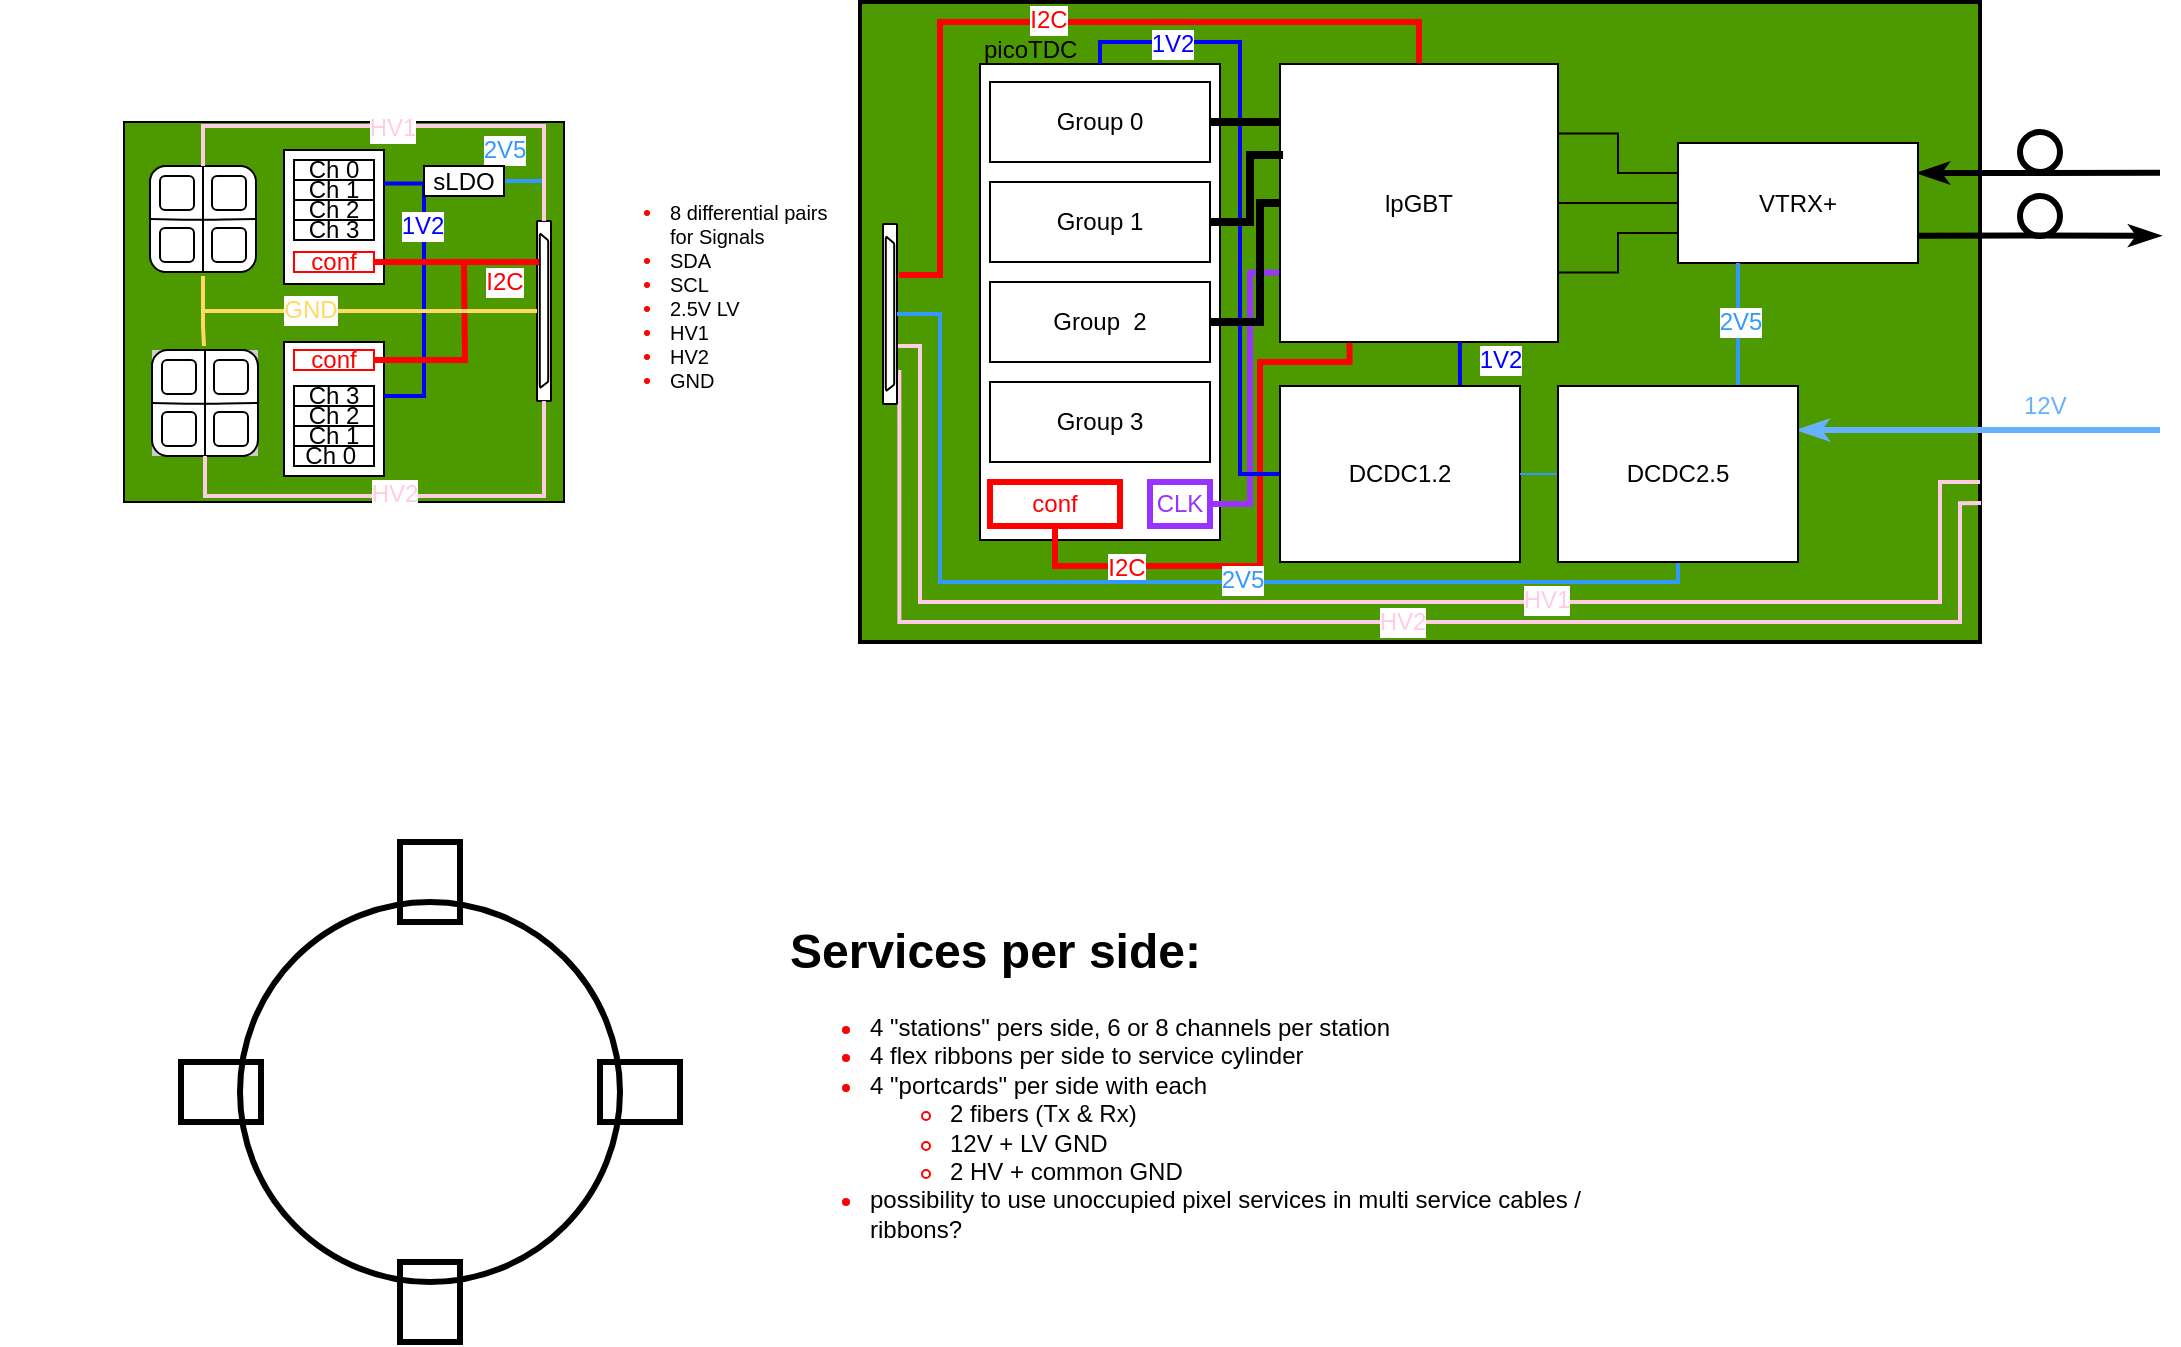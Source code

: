 <mxfile version="12.2.0" type="github" pages="1">
  <diagram id="Frn9aJNmmwSkINzCRHeM" name="Page-1">
    <mxGraphModel dx="1284" dy="1164" grid="1" gridSize="10" guides="1" tooltips="1" connect="1" arrows="1" fold="1" page="1" pageScale="1" pageWidth="1169" pageHeight="827" math="0" shadow="0">
      <root>
        <mxCell id="0"/>
        <mxCell id="1" parent="0"/>
        <mxCell id="MB5PJWDBHCLlXFMCpelG-78" value="" style="rounded=0;whiteSpace=wrap;html=1;strokeColor=#000000;fontColor=#FF0000;fillColor=#4D9900;strokeWidth=2;" vertex="1" parent="1">
          <mxGeometry x="510" y="70" width="560" height="320" as="geometry"/>
        </mxCell>
        <mxCell id="MB5PJWDBHCLlXFMCpelG-130" style="edgeStyle=orthogonalEdgeStyle;rounded=0;orthogonalLoop=1;jettySize=auto;html=1;exitX=1.001;exitY=0.783;exitDx=0;exitDy=0;entryX=0.189;entryY=1.167;entryDx=0;entryDy=0;entryPerimeter=0;endArrow=none;endFill=0;strokeColor=#FFCCE6;strokeWidth=2;fontColor=#FF0000;exitPerimeter=0;" edge="1" parent="1" source="MB5PJWDBHCLlXFMCpelG-78" target="MB5PJWDBHCLlXFMCpelG-80">
          <mxGeometry relative="1" as="geometry">
            <Array as="points">
              <mxPoint x="1060" y="321"/>
              <mxPoint x="1060" y="380"/>
              <mxPoint x="530" y="380"/>
            </Array>
          </mxGeometry>
        </mxCell>
        <mxCell id="MB5PJWDBHCLlXFMCpelG-144" value="&lt;font color=&quot;#ffcce6&quot;&gt;HV2&lt;/font&gt;" style="text;html=1;resizable=0;points=[];align=center;verticalAlign=middle;labelBackgroundColor=#ffffff;fontColor=#FF0000;" vertex="1" connectable="0" parent="MB5PJWDBHCLlXFMCpelG-130">
          <mxGeometry x="-0.038" relative="1" as="geometry">
            <mxPoint as="offset"/>
          </mxGeometry>
        </mxCell>
        <mxCell id="MB5PJWDBHCLlXFMCpelG-129" style="edgeStyle=orthogonalEdgeStyle;rounded=0;orthogonalLoop=1;jettySize=auto;html=1;exitX=1;exitY=0.75;exitDx=0;exitDy=0;entryX=0.322;entryY=0.976;entryDx=0;entryDy=0;entryPerimeter=0;endArrow=none;endFill=0;strokeColor=#FFCCE6;strokeWidth=2;fontColor=#FF0000;" edge="1" parent="1" source="MB5PJWDBHCLlXFMCpelG-78" target="MB5PJWDBHCLlXFMCpelG-80">
          <mxGeometry relative="1" as="geometry">
            <Array as="points">
              <mxPoint x="1050" y="310"/>
              <mxPoint x="1050" y="370"/>
              <mxPoint x="540" y="370"/>
              <mxPoint x="540" y="242"/>
            </Array>
          </mxGeometry>
        </mxCell>
        <mxCell id="MB5PJWDBHCLlXFMCpelG-143" value="&lt;font color=&quot;#ffcce6&quot;&gt;HV1&lt;/font&gt;" style="text;html=1;resizable=0;points=[];align=center;verticalAlign=middle;labelBackgroundColor=#ffffff;fontColor=#FF0000;" vertex="1" connectable="0" parent="MB5PJWDBHCLlXFMCpelG-129">
          <mxGeometry x="-0.24" y="-1" relative="1" as="geometry">
            <mxPoint as="offset"/>
          </mxGeometry>
        </mxCell>
        <mxCell id="MB5PJWDBHCLlXFMCpelG-80" value="" style="pointerEvents=1;verticalLabelPosition=bottom;shadow=0;dashed=0;align=center;fillColor=#ffffff;html=1;verticalAlign=top;strokeWidth=1;shape=mxgraph.electrical.miscellaneous.large_d_connector;rotation=-90;" vertex="1" parent="1">
          <mxGeometry x="480" y="222.5" width="90" height="7" as="geometry"/>
        </mxCell>
        <mxCell id="MB5PJWDBHCLlXFMCpelG-81" value="" style="group;fillColor=#ffffff;" vertex="1" connectable="0" parent="1">
          <mxGeometry x="80" y="130" width="255" height="192" as="geometry"/>
        </mxCell>
        <mxCell id="MB5PJWDBHCLlXFMCpelG-1" value="" style="rounded=0;whiteSpace=wrap;html=1;fillColor=#4D9900;" vertex="1" parent="MB5PJWDBHCLlXFMCpelG-81">
          <mxGeometry x="62" width="220" height="190" as="geometry"/>
        </mxCell>
        <mxCell id="MB5PJWDBHCLlXFMCpelG-17" value="" style="group" vertex="1" connectable="0" parent="MB5PJWDBHCLlXFMCpelG-81">
          <mxGeometry x="75" y="22" width="53" height="53" as="geometry"/>
        </mxCell>
        <mxCell id="MB5PJWDBHCLlXFMCpelG-16" value="" style="group" vertex="1" connectable="0" parent="MB5PJWDBHCLlXFMCpelG-17">
          <mxGeometry width="53" height="53" as="geometry"/>
        </mxCell>
        <mxCell id="MB5PJWDBHCLlXFMCpelG-15" value="" style="group" vertex="1" connectable="0" parent="MB5PJWDBHCLlXFMCpelG-16">
          <mxGeometry width="53" height="53" as="geometry"/>
        </mxCell>
        <mxCell id="MB5PJWDBHCLlXFMCpelG-12" value="" style="rounded=1;whiteSpace=wrap;html=1;" vertex="1" parent="MB5PJWDBHCLlXFMCpelG-15">
          <mxGeometry width="53" height="53" as="geometry"/>
        </mxCell>
        <mxCell id="MB5PJWDBHCLlXFMCpelG-2" value="" style="rounded=1;whiteSpace=wrap;html=1;rotation=90;" vertex="1" parent="MB5PJWDBHCLlXFMCpelG-15">
          <mxGeometry x="5" y="5" width="17" height="17" as="geometry"/>
        </mxCell>
        <mxCell id="MB5PJWDBHCLlXFMCpelG-3" value="" style="rounded=1;whiteSpace=wrap;html=1;rotation=90;direction=south;" vertex="1" parent="MB5PJWDBHCLlXFMCpelG-15">
          <mxGeometry x="5" y="31" width="17" height="17" as="geometry"/>
        </mxCell>
        <mxCell id="MB5PJWDBHCLlXFMCpelG-4" value="" style="rounded=1;whiteSpace=wrap;html=1;rotation=90;" vertex="1" parent="MB5PJWDBHCLlXFMCpelG-15">
          <mxGeometry x="31" y="5" width="17" height="17" as="geometry"/>
        </mxCell>
        <mxCell id="MB5PJWDBHCLlXFMCpelG-5" value="" style="rounded=1;whiteSpace=wrap;html=1;rotation=90;" vertex="1" parent="MB5PJWDBHCLlXFMCpelG-15">
          <mxGeometry x="31" y="31" width="17" height="17" as="geometry"/>
        </mxCell>
        <mxCell id="MB5PJWDBHCLlXFMCpelG-13" value="" style="endArrow=none;html=1;exitX=0.5;exitY=1;exitDx=0;exitDy=0;" edge="1" parent="MB5PJWDBHCLlXFMCpelG-15" source="MB5PJWDBHCLlXFMCpelG-12">
          <mxGeometry width="50" height="50" relative="1" as="geometry">
            <mxPoint x="-23.5" y="50" as="sourcePoint"/>
            <mxPoint x="26.5" as="targetPoint"/>
          </mxGeometry>
        </mxCell>
        <mxCell id="MB5PJWDBHCLlXFMCpelG-14" value="" style="endArrow=none;html=1;entryX=1;entryY=0.5;entryDx=0;entryDy=0;exitX=0;exitY=0.5;exitDx=0;exitDy=0;" edge="1" parent="MB5PJWDBHCLlXFMCpelG-15" source="MB5PJWDBHCLlXFMCpelG-12" target="MB5PJWDBHCLlXFMCpelG-12">
          <mxGeometry width="50" height="50" relative="1" as="geometry">
            <mxPoint x="-55" y="123" as="sourcePoint"/>
            <mxPoint x="-5" y="73" as="targetPoint"/>
            <Array as="points">
              <mxPoint x="27" y="27"/>
            </Array>
          </mxGeometry>
        </mxCell>
        <mxCell id="MB5PJWDBHCLlXFMCpelG-18" value="" style="group;fillColor=#CCCCCC;" vertex="1" connectable="0" parent="MB5PJWDBHCLlXFMCpelG-81">
          <mxGeometry x="76" y="114" width="53" height="53" as="geometry"/>
        </mxCell>
        <mxCell id="MB5PJWDBHCLlXFMCpelG-19" value="" style="group" vertex="1" connectable="0" parent="MB5PJWDBHCLlXFMCpelG-18">
          <mxGeometry width="53" height="53" as="geometry"/>
        </mxCell>
        <mxCell id="MB5PJWDBHCLlXFMCpelG-20" value="" style="group" vertex="1" connectable="0" parent="MB5PJWDBHCLlXFMCpelG-19">
          <mxGeometry width="53" height="53" as="geometry"/>
        </mxCell>
        <mxCell id="MB5PJWDBHCLlXFMCpelG-21" value="" style="rounded=1;whiteSpace=wrap;html=1;" vertex="1" parent="MB5PJWDBHCLlXFMCpelG-20">
          <mxGeometry width="53" height="53" as="geometry"/>
        </mxCell>
        <mxCell id="MB5PJWDBHCLlXFMCpelG-22" value="" style="rounded=1;whiteSpace=wrap;html=1;rotation=90;" vertex="1" parent="MB5PJWDBHCLlXFMCpelG-20">
          <mxGeometry x="5" y="5" width="17" height="17" as="geometry"/>
        </mxCell>
        <mxCell id="MB5PJWDBHCLlXFMCpelG-23" value="" style="rounded=1;whiteSpace=wrap;html=1;rotation=90;direction=south;" vertex="1" parent="MB5PJWDBHCLlXFMCpelG-20">
          <mxGeometry x="5" y="31" width="17" height="17" as="geometry"/>
        </mxCell>
        <mxCell id="MB5PJWDBHCLlXFMCpelG-24" value="" style="rounded=1;whiteSpace=wrap;html=1;rotation=90;" vertex="1" parent="MB5PJWDBHCLlXFMCpelG-20">
          <mxGeometry x="31" y="5" width="17" height="17" as="geometry"/>
        </mxCell>
        <mxCell id="MB5PJWDBHCLlXFMCpelG-25" value="" style="rounded=1;whiteSpace=wrap;html=1;rotation=90;" vertex="1" parent="MB5PJWDBHCLlXFMCpelG-20">
          <mxGeometry x="31" y="31" width="17" height="17" as="geometry"/>
        </mxCell>
        <mxCell id="MB5PJWDBHCLlXFMCpelG-26" value="" style="endArrow=none;html=1;exitX=0.5;exitY=1;exitDx=0;exitDy=0;" edge="1" parent="MB5PJWDBHCLlXFMCpelG-20" source="MB5PJWDBHCLlXFMCpelG-21">
          <mxGeometry width="50" height="50" relative="1" as="geometry">
            <mxPoint x="-23.5" y="50" as="sourcePoint"/>
            <mxPoint x="26.5" as="targetPoint"/>
          </mxGeometry>
        </mxCell>
        <mxCell id="MB5PJWDBHCLlXFMCpelG-27" value="" style="endArrow=none;html=1;entryX=1;entryY=0.5;entryDx=0;entryDy=0;exitX=0;exitY=0.5;exitDx=0;exitDy=0;" edge="1" parent="MB5PJWDBHCLlXFMCpelG-20" source="MB5PJWDBHCLlXFMCpelG-21" target="MB5PJWDBHCLlXFMCpelG-21">
          <mxGeometry width="50" height="50" relative="1" as="geometry">
            <mxPoint x="-55" y="123" as="sourcePoint"/>
            <mxPoint x="-5" y="73" as="targetPoint"/>
            <Array as="points">
              <mxPoint x="27" y="27"/>
            </Array>
          </mxGeometry>
        </mxCell>
        <mxCell id="MB5PJWDBHCLlXFMCpelG-29" value="" style="rounded=0;whiteSpace=wrap;html=1;" vertex="1" parent="MB5PJWDBHCLlXFMCpelG-81">
          <mxGeometry x="142" y="14" width="50" height="67" as="geometry"/>
        </mxCell>
        <mxCell id="MB5PJWDBHCLlXFMCpelG-30" value="" style="rounded=0;whiteSpace=wrap;html=1;" vertex="1" parent="MB5PJWDBHCLlXFMCpelG-81">
          <mxGeometry x="142" y="110" width="50" height="67" as="geometry"/>
        </mxCell>
        <mxCell id="MB5PJWDBHCLlXFMCpelG-114" style="edgeStyle=orthogonalEdgeStyle;rounded=0;orthogonalLoop=1;jettySize=auto;html=1;exitX=1;exitY=0.5;exitDx=0;exitDy=0;entryX=1;entryY=0.5;entryDx=0;entryDy=0;entryPerimeter=0;endArrow=none;endFill=0;strokeColor=#3399FF;strokeWidth=2;fontColor=#FF0000;" edge="1" parent="MB5PJWDBHCLlXFMCpelG-81" source="MB5PJWDBHCLlXFMCpelG-31" target="MB5PJWDBHCLlXFMCpelG-33">
          <mxGeometry relative="1" as="geometry"/>
        </mxCell>
        <mxCell id="MB5PJWDBHCLlXFMCpelG-136" value="&lt;font color=&quot;#3399ff&quot;&gt;2V5&lt;/font&gt;" style="text;html=1;resizable=0;points=[];align=center;verticalAlign=middle;labelBackgroundColor=#ffffff;fontColor=#FF0000;" vertex="1" connectable="0" parent="MB5PJWDBHCLlXFMCpelG-114">
          <mxGeometry x="-0.533" y="-1" relative="1" as="geometry">
            <mxPoint x="-9.5" y="-16.5" as="offset"/>
          </mxGeometry>
        </mxCell>
        <mxCell id="MB5PJWDBHCLlXFMCpelG-115" style="edgeStyle=orthogonalEdgeStyle;rounded=0;orthogonalLoop=1;jettySize=auto;html=1;exitX=1;exitY=0.403;exitDx=0;exitDy=0;entryX=1;entryY=0.25;entryDx=0;entryDy=0;endArrow=none;endFill=0;strokeColor=#0000FF;strokeWidth=2;fontColor=#FF0000;exitPerimeter=0;" edge="1" parent="MB5PJWDBHCLlXFMCpelG-81" source="MB5PJWDBHCLlXFMCpelG-30" target="MB5PJWDBHCLlXFMCpelG-29">
          <mxGeometry relative="1" as="geometry"/>
        </mxCell>
        <mxCell id="MB5PJWDBHCLlXFMCpelG-135" value="&lt;font color=&quot;#0000ff&quot;&gt;1V2&lt;/font&gt;" style="text;html=1;resizable=0;points=[];align=center;verticalAlign=middle;labelBackgroundColor=#ffffff;fontColor=#FF0000;" vertex="1" connectable="0" parent="MB5PJWDBHCLlXFMCpelG-115">
          <mxGeometry x="0.436" y="1" relative="1" as="geometry">
            <mxPoint as="offset"/>
          </mxGeometry>
        </mxCell>
        <mxCell id="MB5PJWDBHCLlXFMCpelG-31" value="sLDO" style="rounded=0;whiteSpace=wrap;html=1;rotation=0;" vertex="1" parent="MB5PJWDBHCLlXFMCpelG-81">
          <mxGeometry x="212" y="22" width="40" height="15" as="geometry"/>
        </mxCell>
        <mxCell id="MB5PJWDBHCLlXFMCpelG-33" value="" style="pointerEvents=1;verticalLabelPosition=bottom;shadow=0;dashed=0;align=center;fillColor=#ffffff;html=1;verticalAlign=top;strokeWidth=1;shape=mxgraph.electrical.miscellaneous.large_d_connector;rotation=-90;" vertex="1" parent="MB5PJWDBHCLlXFMCpelG-81">
          <mxGeometry x="227" y="91" width="90" height="7" as="geometry"/>
        </mxCell>
        <mxCell id="MB5PJWDBHCLlXFMCpelG-38" value="" style="group" vertex="1" connectable="0" parent="MB5PJWDBHCLlXFMCpelG-81">
          <mxGeometry x="147" y="19" width="40" height="40" as="geometry"/>
        </mxCell>
        <mxCell id="MB5PJWDBHCLlXFMCpelG-34" value="Ch 0" style="rounded=0;whiteSpace=wrap;html=1;" vertex="1" parent="MB5PJWDBHCLlXFMCpelG-38">
          <mxGeometry width="40" height="10" as="geometry"/>
        </mxCell>
        <mxCell id="MB5PJWDBHCLlXFMCpelG-35" value="Ch 1" style="rounded=0;whiteSpace=wrap;html=1;" vertex="1" parent="MB5PJWDBHCLlXFMCpelG-38">
          <mxGeometry y="10" width="40" height="10" as="geometry"/>
        </mxCell>
        <mxCell id="MB5PJWDBHCLlXFMCpelG-36" value="Ch 2" style="rounded=0;whiteSpace=wrap;html=1;" vertex="1" parent="MB5PJWDBHCLlXFMCpelG-38">
          <mxGeometry y="20" width="40" height="10" as="geometry"/>
        </mxCell>
        <mxCell id="MB5PJWDBHCLlXFMCpelG-37" value="Ch 3" style="rounded=0;whiteSpace=wrap;html=1;" vertex="1" parent="MB5PJWDBHCLlXFMCpelG-38">
          <mxGeometry y="30" width="40" height="10" as="geometry"/>
        </mxCell>
        <mxCell id="MB5PJWDBHCLlXFMCpelG-39" value="" style="group" vertex="1" connectable="0" parent="MB5PJWDBHCLlXFMCpelG-81">
          <mxGeometry x="147" y="132" width="40" height="40" as="geometry"/>
        </mxCell>
        <mxCell id="MB5PJWDBHCLlXFMCpelG-40" value="Ch 3" style="rounded=0;whiteSpace=wrap;html=1;" vertex="1" parent="MB5PJWDBHCLlXFMCpelG-39">
          <mxGeometry width="40" height="10" as="geometry"/>
        </mxCell>
        <mxCell id="MB5PJWDBHCLlXFMCpelG-41" value="Ch 2" style="rounded=0;whiteSpace=wrap;html=1;" vertex="1" parent="MB5PJWDBHCLlXFMCpelG-39">
          <mxGeometry y="10" width="40" height="10" as="geometry"/>
        </mxCell>
        <mxCell id="MB5PJWDBHCLlXFMCpelG-42" value="Ch 1" style="rounded=0;whiteSpace=wrap;html=1;" vertex="1" parent="MB5PJWDBHCLlXFMCpelG-39">
          <mxGeometry y="20" width="40" height="10" as="geometry"/>
        </mxCell>
        <mxCell id="MB5PJWDBHCLlXFMCpelG-43" value="Ch 0&amp;nbsp;" style="rounded=0;whiteSpace=wrap;html=1;" vertex="1" parent="MB5PJWDBHCLlXFMCpelG-39">
          <mxGeometry y="30" width="40" height="10" as="geometry"/>
        </mxCell>
        <mxCell id="MB5PJWDBHCLlXFMCpelG-112" style="edgeStyle=orthogonalEdgeStyle;rounded=0;orthogonalLoop=1;jettySize=auto;html=1;exitX=1;exitY=0.5;exitDx=0;exitDy=0;entryX=0.772;entryY=0.143;entryDx=0;entryDy=0;entryPerimeter=0;endArrow=none;endFill=0;strokeColor=#FF0000;strokeWidth=3;fontColor=#FF0000;" edge="1" parent="MB5PJWDBHCLlXFMCpelG-81" source="MB5PJWDBHCLlXFMCpelG-52" target="MB5PJWDBHCLlXFMCpelG-33">
          <mxGeometry relative="1" as="geometry"/>
        </mxCell>
        <mxCell id="MB5PJWDBHCLlXFMCpelG-134" value="I2C" style="text;html=1;resizable=0;points=[];align=center;verticalAlign=middle;labelBackgroundColor=#ffffff;fontColor=#FF0000;" vertex="1" connectable="0" parent="MB5PJWDBHCLlXFMCpelG-112">
          <mxGeometry x="0.177" relative="1" as="geometry">
            <mxPoint x="16.5" y="10" as="offset"/>
          </mxGeometry>
        </mxCell>
        <mxCell id="MB5PJWDBHCLlXFMCpelG-52" value="conf" style="rounded=0;whiteSpace=wrap;html=1;fontColor=#FF0000;strokeColor=#FF0000;" vertex="1" parent="MB5PJWDBHCLlXFMCpelG-81">
          <mxGeometry x="147" y="65" width="40" height="10" as="geometry"/>
        </mxCell>
        <mxCell id="MB5PJWDBHCLlXFMCpelG-53" value="conf" style="rounded=0;whiteSpace=wrap;html=1;strokeColor=#FF0000;fontColor=#FF0000;" vertex="1" parent="MB5PJWDBHCLlXFMCpelG-81">
          <mxGeometry x="147" y="114" width="40" height="10" as="geometry"/>
        </mxCell>
        <mxCell id="MB5PJWDBHCLlXFMCpelG-116" style="edgeStyle=orthogonalEdgeStyle;rounded=0;orthogonalLoop=1;jettySize=auto;html=1;exitX=0.5;exitY=1;exitDx=0;exitDy=0;entryX=0;entryY=0.5;entryDx=0;entryDy=0;entryPerimeter=0;endArrow=none;endFill=0;strokeColor=#FFCCE6;strokeWidth=2;fontColor=#FF0000;" edge="1" parent="MB5PJWDBHCLlXFMCpelG-81" source="MB5PJWDBHCLlXFMCpelG-21" target="MB5PJWDBHCLlXFMCpelG-33">
          <mxGeometry relative="1" as="geometry"/>
        </mxCell>
        <mxCell id="MB5PJWDBHCLlXFMCpelG-132" value="&lt;font color=&quot;#ffcce6&quot;&gt;HV2&lt;/font&gt;" style="text;html=1;resizable=0;points=[];align=center;verticalAlign=middle;labelBackgroundColor=#ffffff;fontColor=#FF0000;" vertex="1" connectable="0" parent="MB5PJWDBHCLlXFMCpelG-116">
          <mxGeometry x="-0.036" y="1" relative="1" as="geometry">
            <mxPoint as="offset"/>
          </mxGeometry>
        </mxCell>
        <mxCell id="MB5PJWDBHCLlXFMCpelG-117" style="edgeStyle=orthogonalEdgeStyle;rounded=0;orthogonalLoop=1;jettySize=auto;html=1;exitX=0.5;exitY=0;exitDx=0;exitDy=0;entryX=1;entryY=0.5;entryDx=0;entryDy=0;entryPerimeter=0;endArrow=none;endFill=0;strokeColor=#FFCCE6;strokeWidth=2;fontColor=#FF0000;" edge="1" parent="MB5PJWDBHCLlXFMCpelG-81" source="MB5PJWDBHCLlXFMCpelG-12" target="MB5PJWDBHCLlXFMCpelG-33">
          <mxGeometry relative="1" as="geometry"/>
        </mxCell>
        <mxCell id="MB5PJWDBHCLlXFMCpelG-133" value="&lt;font color=&quot;#ffcce6&quot;&gt;HV1&lt;/font&gt;" style="text;html=1;resizable=0;points=[];align=center;verticalAlign=middle;labelBackgroundColor=#ffffff;fontColor=#FF0000;" vertex="1" connectable="0" parent="MB5PJWDBHCLlXFMCpelG-117">
          <mxGeometry x="-0.042" y="-1" relative="1" as="geometry">
            <mxPoint as="offset"/>
          </mxGeometry>
        </mxCell>
        <mxCell id="MB5PJWDBHCLlXFMCpelG-89" value="" style="group" vertex="1" connectable="0" parent="1">
          <mxGeometry x="570" y="101" width="120" height="238" as="geometry"/>
        </mxCell>
        <mxCell id="MB5PJWDBHCLlXFMCpelG-79" value="" style="rounded=0;whiteSpace=wrap;html=1;strokeColor=#000000;fontColor=#FF0000;align=left;" vertex="1" parent="MB5PJWDBHCLlXFMCpelG-89">
          <mxGeometry width="120" height="238" as="geometry"/>
        </mxCell>
        <mxCell id="MB5PJWDBHCLlXFMCpelG-83" value="&lt;font color=&quot;#000000&quot;&gt;Group 0&lt;/font&gt;" style="rounded=0;whiteSpace=wrap;html=1;strokeColor=#000000;fontColor=#FF0000;" vertex="1" parent="MB5PJWDBHCLlXFMCpelG-89">
          <mxGeometry x="5" y="9" width="110" height="40" as="geometry"/>
        </mxCell>
        <mxCell id="MB5PJWDBHCLlXFMCpelG-84" value="&lt;font color=&quot;#000000&quot;&gt;Group 1&lt;/font&gt;" style="rounded=0;whiteSpace=wrap;html=1;strokeColor=#000000;fontColor=#FF0000;" vertex="1" parent="MB5PJWDBHCLlXFMCpelG-89">
          <mxGeometry x="5" y="59" width="110" height="40" as="geometry"/>
        </mxCell>
        <mxCell id="MB5PJWDBHCLlXFMCpelG-85" value="&lt;font color=&quot;#000000&quot;&gt;Group &amp;nbsp;2&lt;/font&gt;" style="rounded=0;whiteSpace=wrap;html=1;strokeColor=#000000;fontColor=#FF0000;" vertex="1" parent="MB5PJWDBHCLlXFMCpelG-89">
          <mxGeometry x="5" y="109" width="110" height="40" as="geometry"/>
        </mxCell>
        <mxCell id="MB5PJWDBHCLlXFMCpelG-86" value="&lt;font color=&quot;#000000&quot;&gt;Group 3&lt;/font&gt;" style="rounded=0;whiteSpace=wrap;html=1;strokeColor=#000000;fontColor=#FF0000;" vertex="1" parent="MB5PJWDBHCLlXFMCpelG-89">
          <mxGeometry x="5" y="159" width="110" height="40" as="geometry"/>
        </mxCell>
        <mxCell id="MB5PJWDBHCLlXFMCpelG-87" value="conf" style="rounded=0;whiteSpace=wrap;html=1;strokeColor=#FF0000;fontColor=#FF0000;strokeWidth=3;" vertex="1" parent="MB5PJWDBHCLlXFMCpelG-89">
          <mxGeometry x="5" y="209" width="65" height="22" as="geometry"/>
        </mxCell>
        <mxCell id="MB5PJWDBHCLlXFMCpelG-88" value="&lt;font color=&quot;#9933ff&quot;&gt;CLK&lt;/font&gt;" style="rounded=0;whiteSpace=wrap;html=1;strokeColor=#9933FF;fontColor=#FF0000;strokeWidth=3;" vertex="1" parent="MB5PJWDBHCLlXFMCpelG-89">
          <mxGeometry x="85" y="209" width="30" height="22" as="geometry"/>
        </mxCell>
        <mxCell id="MB5PJWDBHCLlXFMCpelG-101" style="edgeStyle=orthogonalEdgeStyle;rounded=0;orthogonalLoop=1;jettySize=auto;html=1;exitX=0;exitY=0.75;exitDx=0;exitDy=0;entryX=1;entryY=0.5;entryDx=0;entryDy=0;endArrow=none;endFill=0;strokeColor=#9933FF;fontColor=#FF0000;strokeWidth=3;" edge="1" parent="1" source="MB5PJWDBHCLlXFMCpelG-90" target="MB5PJWDBHCLlXFMCpelG-88">
          <mxGeometry relative="1" as="geometry">
            <Array as="points">
              <mxPoint x="705" y="205"/>
              <mxPoint x="705" y="321"/>
            </Array>
          </mxGeometry>
        </mxCell>
        <mxCell id="MB5PJWDBHCLlXFMCpelG-102" style="edgeStyle=orthogonalEdgeStyle;rounded=0;orthogonalLoop=1;jettySize=auto;html=1;exitX=0.25;exitY=1;exitDx=0;exitDy=0;entryX=0.5;entryY=1;entryDx=0;entryDy=0;endArrow=none;endFill=0;strokeColor=#FF0000;fontColor=#FF0000;strokeWidth=3;" edge="1" parent="1" source="MB5PJWDBHCLlXFMCpelG-90" target="MB5PJWDBHCLlXFMCpelG-87">
          <mxGeometry relative="1" as="geometry">
            <Array as="points">
              <mxPoint x="755" y="250"/>
              <mxPoint x="710" y="250"/>
              <mxPoint x="710" y="352"/>
              <mxPoint x="608" y="352"/>
            </Array>
          </mxGeometry>
        </mxCell>
        <mxCell id="MB5PJWDBHCLlXFMCpelG-139" value="I2C" style="text;html=1;resizable=0;points=[];align=center;verticalAlign=middle;labelBackgroundColor=#ffffff;fontColor=#FF0000;" vertex="1" connectable="0" parent="MB5PJWDBHCLlXFMCpelG-102">
          <mxGeometry x="0.604" y="1" relative="1" as="geometry">
            <mxPoint as="offset"/>
          </mxGeometry>
        </mxCell>
        <mxCell id="MB5PJWDBHCLlXFMCpelG-103" style="edgeStyle=orthogonalEdgeStyle;rounded=0;orthogonalLoop=1;jettySize=auto;html=1;exitX=0.5;exitY=0;exitDx=0;exitDy=0;entryX=0.717;entryY=1.143;entryDx=0;entryDy=0;entryPerimeter=0;endArrow=none;endFill=0;strokeColor=#FF0000;fontColor=#FF0000;strokeWidth=3;" edge="1" parent="1" source="MB5PJWDBHCLlXFMCpelG-90" target="MB5PJWDBHCLlXFMCpelG-80">
          <mxGeometry relative="1" as="geometry">
            <Array as="points">
              <mxPoint x="790" y="80"/>
              <mxPoint x="550" y="80"/>
              <mxPoint x="550" y="207"/>
            </Array>
          </mxGeometry>
        </mxCell>
        <mxCell id="MB5PJWDBHCLlXFMCpelG-140" value="I2C" style="text;html=1;resizable=0;points=[];align=center;verticalAlign=middle;labelBackgroundColor=#ffffff;fontColor=#FF0000;" vertex="1" connectable="0" parent="MB5PJWDBHCLlXFMCpelG-103">
          <mxGeometry x="0.016" y="-1" relative="1" as="geometry">
            <mxPoint as="offset"/>
          </mxGeometry>
        </mxCell>
        <mxCell id="MB5PJWDBHCLlXFMCpelG-90" value="&lt;font color=&quot;#000000&quot;&gt;lpGBT&lt;/font&gt;" style="whiteSpace=wrap;html=1;aspect=fixed;strokeColor=#000000;fontColor=#FF0000;" vertex="1" parent="1">
          <mxGeometry x="720" y="101" width="139" height="139" as="geometry"/>
        </mxCell>
        <mxCell id="MB5PJWDBHCLlXFMCpelG-105" style="edgeStyle=orthogonalEdgeStyle;rounded=0;orthogonalLoop=1;jettySize=auto;html=1;exitX=0;exitY=0.25;exitDx=0;exitDy=0;entryX=1;entryY=0.25;entryDx=0;entryDy=0;endArrow=none;endFill=0;strokeColor=#000000;fontColor=#FF0000;" edge="1" parent="1" source="MB5PJWDBHCLlXFMCpelG-91" target="MB5PJWDBHCLlXFMCpelG-90">
          <mxGeometry relative="1" as="geometry"/>
        </mxCell>
        <mxCell id="MB5PJWDBHCLlXFMCpelG-106" style="edgeStyle=orthogonalEdgeStyle;rounded=0;orthogonalLoop=1;jettySize=auto;html=1;exitX=0;exitY=0.5;exitDx=0;exitDy=0;entryX=1;entryY=0.5;entryDx=0;entryDy=0;endArrow=none;endFill=0;strokeColor=#000000;fontColor=#FF0000;" edge="1" parent="1" source="MB5PJWDBHCLlXFMCpelG-91" target="MB5PJWDBHCLlXFMCpelG-90">
          <mxGeometry relative="1" as="geometry"/>
        </mxCell>
        <mxCell id="MB5PJWDBHCLlXFMCpelG-107" style="edgeStyle=orthogonalEdgeStyle;rounded=0;orthogonalLoop=1;jettySize=auto;html=1;exitX=0;exitY=0.75;exitDx=0;exitDy=0;entryX=1;entryY=0.75;entryDx=0;entryDy=0;endArrow=none;endFill=0;strokeColor=#000000;fontColor=#FF0000;" edge="1" parent="1" source="MB5PJWDBHCLlXFMCpelG-91" target="MB5PJWDBHCLlXFMCpelG-90">
          <mxGeometry relative="1" as="geometry"/>
        </mxCell>
        <mxCell id="MB5PJWDBHCLlXFMCpelG-145" style="edgeStyle=orthogonalEdgeStyle;rounded=0;orthogonalLoop=1;jettySize=auto;html=1;exitX=1;exitY=0.25;exitDx=0;exitDy=0;endArrow=none;endFill=0;strokeColor=#000000;strokeWidth=3;fontColor=#FF0000;startArrow=classicThin;startFill=1;" edge="1" parent="1" source="MB5PJWDBHCLlXFMCpelG-91">
          <mxGeometry relative="1" as="geometry">
            <mxPoint x="1160" y="155.333" as="targetPoint"/>
          </mxGeometry>
        </mxCell>
        <mxCell id="MB5PJWDBHCLlXFMCpelG-91" value="&lt;font color=&quot;#000000&quot;&gt;VTRX+&lt;/font&gt;" style="rounded=0;whiteSpace=wrap;html=1;strokeColor=#000000;fontColor=#FF0000;" vertex="1" parent="1">
          <mxGeometry x="919" y="140.5" width="120" height="60" as="geometry"/>
        </mxCell>
        <mxCell id="MB5PJWDBHCLlXFMCpelG-96" style="edgeStyle=orthogonalEdgeStyle;rounded=0;orthogonalLoop=1;jettySize=auto;html=1;exitX=0.75;exitY=0;exitDx=0;exitDy=0;entryX=0.647;entryY=1;entryDx=0;entryDy=0;entryPerimeter=0;endArrow=none;endFill=0;strokeColor=#0000FF;fontColor=#FF0000;strokeWidth=2;" edge="1" parent="1" source="MB5PJWDBHCLlXFMCpelG-92" target="MB5PJWDBHCLlXFMCpelG-90">
          <mxGeometry relative="1" as="geometry"/>
        </mxCell>
        <mxCell id="MB5PJWDBHCLlXFMCpelG-142" value="&lt;font color=&quot;#0000ff&quot;&gt;1V2&lt;/font&gt;" style="text;html=1;resizable=0;points=[];align=center;verticalAlign=middle;labelBackgroundColor=#ffffff;fontColor=#FF0000;" vertex="1" connectable="0" parent="MB5PJWDBHCLlXFMCpelG-96">
          <mxGeometry x="0.33" y="-1" relative="1" as="geometry">
            <mxPoint x="19" y="1.5" as="offset"/>
          </mxGeometry>
        </mxCell>
        <mxCell id="MB5PJWDBHCLlXFMCpelG-99" style="edgeStyle=orthogonalEdgeStyle;rounded=0;orthogonalLoop=1;jettySize=auto;html=1;exitX=0;exitY=0.5;exitDx=0;exitDy=0;entryX=0.5;entryY=0;entryDx=0;entryDy=0;endArrow=none;endFill=0;strokeColor=#0000FF;fontColor=#FF0000;strokeWidth=2;" edge="1" parent="1" source="MB5PJWDBHCLlXFMCpelG-92" target="MB5PJWDBHCLlXFMCpelG-79">
          <mxGeometry relative="1" as="geometry">
            <Array as="points">
              <mxPoint x="700" y="306"/>
              <mxPoint x="700" y="90"/>
              <mxPoint x="630" y="90"/>
            </Array>
          </mxGeometry>
        </mxCell>
        <mxCell id="MB5PJWDBHCLlXFMCpelG-138" value="&lt;font color=&quot;#0000ff&quot;&gt;1V2&lt;/font&gt;" style="text;html=1;resizable=0;points=[];align=center;verticalAlign=middle;labelBackgroundColor=#ffffff;fontColor=#FF0000;" vertex="1" connectable="0" parent="MB5PJWDBHCLlXFMCpelG-99">
          <mxGeometry x="0.702" y="1" relative="1" as="geometry">
            <mxPoint as="offset"/>
          </mxGeometry>
        </mxCell>
        <mxCell id="MB5PJWDBHCLlXFMCpelG-92" value="&lt;font color=&quot;#000000&quot;&gt;DCDC1.2&lt;/font&gt;" style="rounded=0;whiteSpace=wrap;html=1;strokeColor=#000000;fontColor=#FF0000;" vertex="1" parent="1">
          <mxGeometry x="720" y="262" width="120" height="88" as="geometry"/>
        </mxCell>
        <mxCell id="MB5PJWDBHCLlXFMCpelG-97" style="edgeStyle=orthogonalEdgeStyle;rounded=0;orthogonalLoop=1;jettySize=auto;html=1;exitX=0;exitY=0.5;exitDx=0;exitDy=0;entryX=1;entryY=0.5;entryDx=0;entryDy=0;endArrow=none;endFill=0;strokeColor=#3399FF;fontColor=#FF0000;" edge="1" parent="1" source="MB5PJWDBHCLlXFMCpelG-93" target="MB5PJWDBHCLlXFMCpelG-92">
          <mxGeometry relative="1" as="geometry"/>
        </mxCell>
        <mxCell id="MB5PJWDBHCLlXFMCpelG-98" style="edgeStyle=orthogonalEdgeStyle;rounded=0;orthogonalLoop=1;jettySize=auto;html=1;exitX=0.75;exitY=0;exitDx=0;exitDy=0;entryX=0.25;entryY=1;entryDx=0;entryDy=0;endArrow=none;endFill=0;strokeColor=#3399FF;fontColor=#FF0000;strokeWidth=2;" edge="1" parent="1" source="MB5PJWDBHCLlXFMCpelG-93" target="MB5PJWDBHCLlXFMCpelG-91">
          <mxGeometry relative="1" as="geometry"/>
        </mxCell>
        <mxCell id="MB5PJWDBHCLlXFMCpelG-141" value="&lt;font color=&quot;#3399ff&quot;&gt;2V5&lt;/font&gt;" style="text;html=1;resizable=0;points=[];align=center;verticalAlign=middle;labelBackgroundColor=#ffffff;fontColor=#FF0000;" vertex="1" connectable="0" parent="MB5PJWDBHCLlXFMCpelG-98">
          <mxGeometry x="0.065" y="-1" relative="1" as="geometry">
            <mxPoint as="offset"/>
          </mxGeometry>
        </mxCell>
        <mxCell id="MB5PJWDBHCLlXFMCpelG-100" style="edgeStyle=orthogonalEdgeStyle;rounded=0;orthogonalLoop=1;jettySize=auto;html=1;exitX=0.5;exitY=1;exitDx=0;exitDy=0;entryX=0.5;entryY=1;entryDx=0;entryDy=0;entryPerimeter=0;endArrow=none;endFill=0;strokeColor=#3399FF;fontColor=#FF0000;strokeWidth=2;" edge="1" parent="1" source="MB5PJWDBHCLlXFMCpelG-93" target="MB5PJWDBHCLlXFMCpelG-80">
          <mxGeometry relative="1" as="geometry">
            <Array as="points">
              <mxPoint x="920" y="360"/>
              <mxPoint x="550" y="360"/>
              <mxPoint x="550" y="227"/>
            </Array>
          </mxGeometry>
        </mxCell>
        <mxCell id="MB5PJWDBHCLlXFMCpelG-137" value="&lt;font color=&quot;#3399ff&quot;&gt;&lt;span&gt;2V5&lt;/span&gt;&lt;/font&gt;" style="text;html=1;resizable=0;points=[];align=center;verticalAlign=middle;labelBackgroundColor=#ffffff;fontColor=#FF0000;" vertex="1" connectable="0" parent="MB5PJWDBHCLlXFMCpelG-100">
          <mxGeometry x="-0.141" y="-1" relative="1" as="geometry">
            <mxPoint as="offset"/>
          </mxGeometry>
        </mxCell>
        <mxCell id="MB5PJWDBHCLlXFMCpelG-151" style="edgeStyle=orthogonalEdgeStyle;rounded=0;orthogonalLoop=1;jettySize=auto;html=1;exitX=1;exitY=0.25;exitDx=0;exitDy=0;startArrow=classicThin;startFill=1;endArrow=none;endFill=0;strokeColor=#66B2FF;strokeWidth=3;fontColor=#FF0000;" edge="1" parent="1" source="MB5PJWDBHCLlXFMCpelG-93">
          <mxGeometry relative="1" as="geometry">
            <mxPoint x="1160" y="284" as="targetPoint"/>
          </mxGeometry>
        </mxCell>
        <mxCell id="MB5PJWDBHCLlXFMCpelG-93" value="&lt;font color=&quot;#000000&quot;&gt;DCDC2.5&lt;/font&gt;" style="rounded=0;whiteSpace=wrap;html=1;strokeColor=#000000;fontColor=#FF0000;" vertex="1" parent="1">
          <mxGeometry x="859" y="262" width="120" height="88" as="geometry"/>
        </mxCell>
        <mxCell id="MB5PJWDBHCLlXFMCpelG-77" value="&lt;div style=&quot;font-size: 10px&quot;&gt;&lt;ul&gt;&lt;li&gt;&lt;font color=&quot;#000000&quot; style=&quot;font-size: 10px&quot;&gt;8 differential pairs for Signals&lt;/font&gt;&lt;/li&gt;&lt;li&gt;&lt;font color=&quot;#000000&quot; style=&quot;font-size: 10px&quot;&gt;SDA&lt;/font&gt;&lt;/li&gt;&lt;li&gt;&lt;font color=&quot;#000000&quot; style=&quot;font-size: 10px&quot;&gt;SCL&lt;/font&gt;&lt;/li&gt;&lt;li&gt;&lt;font color=&quot;#000000&quot; style=&quot;font-size: 10px&quot;&gt;2.5V LV&lt;/font&gt;&lt;/li&gt;&lt;li&gt;&lt;font color=&quot;#000000&quot; style=&quot;font-size: 10px&quot;&gt;HV1&lt;/font&gt;&lt;/li&gt;&lt;li&gt;&lt;font color=&quot;#000000&quot; style=&quot;font-size: 10px&quot;&gt;HV2&lt;/font&gt;&lt;/li&gt;&lt;li&gt;&lt;font color=&quot;#000000&quot; style=&quot;font-size: 10px&quot;&gt;GND&lt;/font&gt;&lt;/li&gt;&lt;/ul&gt;&lt;/div&gt;" style="text;html=1;strokeColor=none;fillColor=none;spacing=5;spacingTop=-20;whiteSpace=wrap;overflow=hidden;rounded=0;fontColor=#FF0000;align=left;" vertex="1" parent="1">
          <mxGeometry x="370" y="169.5" width="130" height="120" as="geometry"/>
        </mxCell>
        <mxCell id="MB5PJWDBHCLlXFMCpelG-113" style="edgeStyle=orthogonalEdgeStyle;rounded=0;orthogonalLoop=1;jettySize=auto;html=1;exitX=1;exitY=0.5;exitDx=0;exitDy=0;endArrow=none;endFill=0;strokeColor=#FF0000;strokeWidth=3;fontColor=#FF0000;" edge="1" parent="1" source="MB5PJWDBHCLlXFMCpelG-53">
          <mxGeometry relative="1" as="geometry">
            <mxPoint x="312" y="200" as="targetPoint"/>
          </mxGeometry>
        </mxCell>
        <mxCell id="MB5PJWDBHCLlXFMCpelG-122" style="edgeStyle=orthogonalEdgeStyle;rounded=0;orthogonalLoop=1;jettySize=auto;html=1;exitX=0.5;exitY=1;exitDx=0;exitDy=0;endArrow=none;endFill=0;strokeColor=#FFD966;strokeWidth=2;fontColor=#FF0000;" edge="1" parent="1">
          <mxGeometry relative="1" as="geometry">
            <mxPoint x="182" y="242" as="targetPoint"/>
            <mxPoint x="181.5" y="207" as="sourcePoint"/>
            <Array as="points">
              <mxPoint x="182" y="232"/>
            </Array>
          </mxGeometry>
        </mxCell>
        <mxCell id="MB5PJWDBHCLlXFMCpelG-124" style="edgeStyle=orthogonalEdgeStyle;rounded=0;orthogonalLoop=1;jettySize=auto;html=1;exitX=0.5;exitY=0;exitDx=0;exitDy=0;exitPerimeter=0;endArrow=none;endFill=0;strokeColor=#FFD966;strokeWidth=2;fontColor=#FF0000;" edge="1" parent="1" source="MB5PJWDBHCLlXFMCpelG-33">
          <mxGeometry relative="1" as="geometry">
            <mxPoint x="182" y="224.5" as="targetPoint"/>
          </mxGeometry>
        </mxCell>
        <mxCell id="MB5PJWDBHCLlXFMCpelG-131" value="&lt;font color=&quot;#ffd966&quot;&gt;GND&lt;/font&gt;" style="text;html=1;resizable=0;points=[];align=center;verticalAlign=middle;labelBackgroundColor=#ffffff;fontColor=#FF0000;" vertex="1" connectable="0" parent="MB5PJWDBHCLlXFMCpelG-124">
          <mxGeometry x="0.363" y="-1" relative="1" as="geometry">
            <mxPoint as="offset"/>
          </mxGeometry>
        </mxCell>
        <mxCell id="MB5PJWDBHCLlXFMCpelG-125" style="edgeStyle=orthogonalEdgeStyle;rounded=0;orthogonalLoop=1;jettySize=auto;html=1;exitX=1;exitY=0.5;exitDx=0;exitDy=0;endArrow=none;endFill=0;strokeColor=#000000;strokeWidth=4;fontColor=#FF0000;" edge="1" parent="1" source="MB5PJWDBHCLlXFMCpelG-83">
          <mxGeometry relative="1" as="geometry">
            <mxPoint x="720" y="130" as="targetPoint"/>
          </mxGeometry>
        </mxCell>
        <mxCell id="MB5PJWDBHCLlXFMCpelG-126" style="edgeStyle=orthogonalEdgeStyle;rounded=0;orthogonalLoop=1;jettySize=auto;html=1;exitX=1;exitY=0.5;exitDx=0;exitDy=0;entryX=0.011;entryY=0.327;entryDx=0;entryDy=0;entryPerimeter=0;endArrow=none;endFill=0;strokeColor=#000000;strokeWidth=4;fontColor=#FF0000;" edge="1" parent="1" source="MB5PJWDBHCLlXFMCpelG-84" target="MB5PJWDBHCLlXFMCpelG-90">
          <mxGeometry relative="1" as="geometry"/>
        </mxCell>
        <mxCell id="MB5PJWDBHCLlXFMCpelG-127" style="edgeStyle=orthogonalEdgeStyle;rounded=0;orthogonalLoop=1;jettySize=auto;html=1;exitX=1;exitY=0.5;exitDx=0;exitDy=0;entryX=0;entryY=0.5;entryDx=0;entryDy=0;endArrow=none;endFill=0;strokeColor=#000000;strokeWidth=4;fontColor=#FF0000;" edge="1" parent="1" source="MB5PJWDBHCLlXFMCpelG-85" target="MB5PJWDBHCLlXFMCpelG-90">
          <mxGeometry relative="1" as="geometry">
            <Array as="points">
              <mxPoint x="710" y="230"/>
              <mxPoint x="710" y="171"/>
            </Array>
          </mxGeometry>
        </mxCell>
        <mxCell id="MB5PJWDBHCLlXFMCpelG-146" style="edgeStyle=orthogonalEdgeStyle;rounded=0;orthogonalLoop=1;jettySize=auto;html=1;exitX=1;exitY=0.25;exitDx=0;exitDy=0;endArrow=classicThin;endFill=1;strokeColor=#000000;strokeWidth=3;fontColor=#FF0000;" edge="1" parent="1">
          <mxGeometry relative="1" as="geometry">
            <mxPoint x="1160" y="186.833" as="targetPoint"/>
            <mxPoint x="1039" y="186.833" as="sourcePoint"/>
            <Array as="points">
              <mxPoint x="1090" y="186.5"/>
              <mxPoint x="1090" y="186.5"/>
            </Array>
          </mxGeometry>
        </mxCell>
        <mxCell id="MB5PJWDBHCLlXFMCpelG-147" value="" style="ellipse;whiteSpace=wrap;html=1;aspect=fixed;strokeColor=#000000;strokeWidth=3;fillColor=none;fontColor=#FF0000;" vertex="1" parent="1">
          <mxGeometry x="1090" y="135" width="20" height="20" as="geometry"/>
        </mxCell>
        <mxCell id="MB5PJWDBHCLlXFMCpelG-148" value="" style="ellipse;whiteSpace=wrap;html=1;aspect=fixed;strokeColor=#000000;strokeWidth=3;fillColor=none;fontColor=#FF0000;" vertex="1" parent="1">
          <mxGeometry x="1090" y="167" width="20" height="20" as="geometry"/>
        </mxCell>
        <mxCell id="MB5PJWDBHCLlXFMCpelG-152" value="&lt;font color=&quot;#66b2ff&quot;&gt;12V&lt;/font&gt;" style="text;html=1;resizable=0;points=[];autosize=1;align=left;verticalAlign=top;spacingTop=-4;fontColor=#FF0000;" vertex="1" parent="1">
          <mxGeometry x="1090" y="262" width="40" height="20" as="geometry"/>
        </mxCell>
        <mxCell id="MB5PJWDBHCLlXFMCpelG-153" value="&lt;font color=&quot;#000000&quot;&gt;picoTDC&lt;/font&gt;" style="text;html=1;resizable=0;points=[];autosize=1;align=left;verticalAlign=top;spacingTop=-4;fontColor=#FF0000;" vertex="1" parent="1">
          <mxGeometry x="570" y="84" width="60" height="20" as="geometry"/>
        </mxCell>
        <mxCell id="MB5PJWDBHCLlXFMCpelG-154" value="" style="ellipse;whiteSpace=wrap;html=1;aspect=fixed;strokeColor=#000000;strokeWidth=3;fillColor=none;fontColor=#FF0000;" vertex="1" parent="1">
          <mxGeometry x="200" y="520" width="190" height="190" as="geometry"/>
        </mxCell>
        <mxCell id="MB5PJWDBHCLlXFMCpelG-156" value="" style="rounded=0;whiteSpace=wrap;html=1;strokeColor=#000000;strokeWidth=3;fillColor=none;fontColor=#FF0000;" vertex="1" parent="1">
          <mxGeometry x="280" y="490" width="30" height="40" as="geometry"/>
        </mxCell>
        <mxCell id="MB5PJWDBHCLlXFMCpelG-157" value="" style="rounded=0;whiteSpace=wrap;html=1;strokeColor=#000000;strokeWidth=3;fillColor=none;fontColor=#FF0000;" vertex="1" parent="1">
          <mxGeometry x="280" y="700" width="30" height="40" as="geometry"/>
        </mxCell>
        <mxCell id="MB5PJWDBHCLlXFMCpelG-158" value="" style="rounded=0;whiteSpace=wrap;html=1;strokeColor=#000000;strokeWidth=3;fillColor=none;fontColor=#FF0000;rotation=90;" vertex="1" parent="1">
          <mxGeometry x="385" y="595" width="30" height="40" as="geometry"/>
        </mxCell>
        <mxCell id="MB5PJWDBHCLlXFMCpelG-159" value="" style="rounded=0;whiteSpace=wrap;html=1;strokeColor=#000000;strokeWidth=3;fillColor=none;fontColor=#FF0000;rotation=90;" vertex="1" parent="1">
          <mxGeometry x="175.5" y="595" width="30" height="40" as="geometry"/>
        </mxCell>
        <mxCell id="MB5PJWDBHCLlXFMCpelG-160" value="&lt;h1&gt;&lt;font color=&quot;#000000&quot;&gt;Services per side:&amp;nbsp;&lt;/font&gt;&lt;/h1&gt;&lt;div&gt;&lt;ul&gt;&lt;li&gt;&lt;font color=&quot;#000000&quot;&gt;&lt;span&gt;4 &quot;stations&quot; pers side, 6 or 8 channels per station&lt;/span&gt;&lt;/font&gt;&lt;/li&gt;&lt;li&gt;&lt;font color=&quot;#000000&quot;&gt;&lt;span&gt;4 flex ribbons per side to service cylinder&lt;/span&gt;&lt;/font&gt;&lt;/li&gt;&lt;li&gt;&lt;font color=&quot;#000000&quot;&gt;&lt;span&gt;4 &quot;portcards&quot; per side with each&lt;/span&gt;&lt;/font&gt;&lt;/li&gt;&lt;ul&gt;&lt;li&gt;&lt;font color=&quot;#000000&quot;&gt;&lt;span&gt;2 fibers (Tx &amp;amp; Rx)&lt;/span&gt;&lt;/font&gt;&lt;/li&gt;&lt;li&gt;&lt;font color=&quot;#000000&quot;&gt;&lt;span&gt;12V + LV GND&lt;/span&gt;&lt;/font&gt;&lt;/li&gt;&lt;li&gt;&lt;font color=&quot;#000000&quot;&gt;&lt;span&gt;2 HV + common GND&lt;/span&gt;&lt;/font&gt;&lt;/li&gt;&lt;/ul&gt;&lt;li&gt;&lt;font color=&quot;#000000&quot;&gt;possibility to use unoccupied pixel services in&amp;nbsp;multi service cables / ribbons?&lt;/font&gt;&lt;/li&gt;&lt;/ul&gt;&lt;/div&gt;" style="text;html=1;strokeColor=none;fillColor=none;spacing=5;spacingTop=-20;whiteSpace=wrap;overflow=hidden;rounded=0;fontColor=#FF0000;" vertex="1" parent="1">
          <mxGeometry x="470" y="525" width="410" height="180" as="geometry"/>
        </mxCell>
      </root>
    </mxGraphModel>
  </diagram>
</mxfile>
